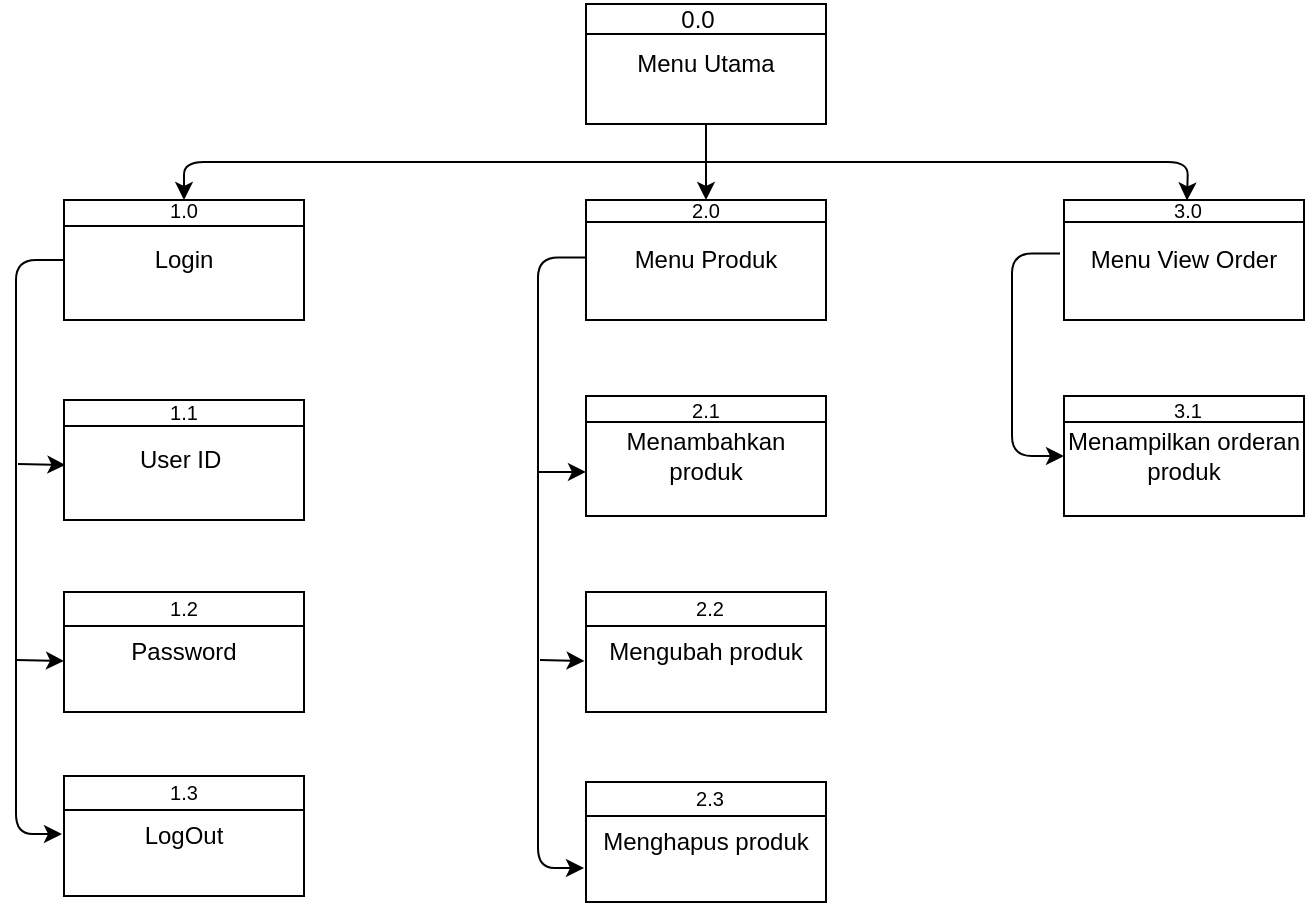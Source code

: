 <mxfile version="14.6.0" type="device"><diagram id="w2njlORormzJGB-eiD5O" name="Page-1"><mxGraphModel dx="602" dy="337" grid="0" gridSize="10" guides="1" tooltips="1" connect="1" arrows="1" fold="1" page="1" pageScale="1" pageWidth="827" pageHeight="1169" math="0" shadow="0"><root><mxCell id="0"/><mxCell id="1" parent="0"/><mxCell id="kupObUPnQ0lIVSHpYNjR-1" value="Menu Utama" style="rounded=0;whiteSpace=wrap;html=1;" vertex="1" parent="1"><mxGeometry x="358" y="96" width="120" height="60" as="geometry"/></mxCell><mxCell id="kupObUPnQ0lIVSHpYNjR-2" value="Login" style="rounded=0;whiteSpace=wrap;html=1;" vertex="1" parent="1"><mxGeometry x="97" y="194" width="120" height="60" as="geometry"/></mxCell><mxCell id="kupObUPnQ0lIVSHpYNjR-3" value="Menu Produk" style="rounded=0;whiteSpace=wrap;html=1;" vertex="1" parent="1"><mxGeometry x="358" y="194" width="120" height="60" as="geometry"/></mxCell><mxCell id="kupObUPnQ0lIVSHpYNjR-4" value="Menu View Order" style="rounded=0;whiteSpace=wrap;html=1;" vertex="1" parent="1"><mxGeometry x="597" y="194" width="120" height="60" as="geometry"/></mxCell><mxCell id="kupObUPnQ0lIVSHpYNjR-6" value="" style="endArrow=none;html=1;exitX=0;exitY=0.25;exitDx=0;exitDy=0;entryX=1;entryY=0.25;entryDx=0;entryDy=0;" edge="1" parent="1" source="kupObUPnQ0lIVSHpYNjR-1" target="kupObUPnQ0lIVSHpYNjR-1"><mxGeometry width="50" height="50" relative="1" as="geometry"><mxPoint x="368" y="260" as="sourcePoint"/><mxPoint x="418" y="210" as="targetPoint"/></mxGeometry></mxCell><mxCell id="kupObUPnQ0lIVSHpYNjR-11" value="" style="endArrow=classic;startArrow=classic;html=1;entryX=0.546;entryY=0.004;entryDx=0;entryDy=0;entryPerimeter=0;exitX=0.5;exitY=0;exitDx=0;exitDy=0;" edge="1" parent="1" source="kupObUPnQ0lIVSHpYNjR-2"><mxGeometry width="50" height="50" relative="1" as="geometry"><mxPoint x="162" y="175" as="sourcePoint"/><mxPoint x="658.52" y="194.24" as="targetPoint"/><Array as="points"><mxPoint x="157" y="175"/><mxPoint x="659" y="175"/></Array></mxGeometry></mxCell><mxCell id="kupObUPnQ0lIVSHpYNjR-12" value="" style="endArrow=classic;html=1;" edge="1" parent="1" source="kupObUPnQ0lIVSHpYNjR-1" target="kupObUPnQ0lIVSHpYNjR-3"><mxGeometry width="50" height="50" relative="1" as="geometry"><mxPoint x="367" y="323" as="sourcePoint"/><mxPoint x="359" y="186" as="targetPoint"/></mxGeometry></mxCell><mxCell id="kupObUPnQ0lIVSHpYNjR-14" value="0.0" style="text;html=1;strokeColor=none;fillColor=none;align=center;verticalAlign=middle;whiteSpace=wrap;rounded=0;" vertex="1" parent="1"><mxGeometry x="394" y="94" width="40" height="20" as="geometry"/></mxCell><mxCell id="kupObUPnQ0lIVSHpYNjR-15" value="" style="endArrow=none;html=1;exitX=0;exitY=0.25;exitDx=0;exitDy=0;entryX=1;entryY=0.25;entryDx=0;entryDy=0;" edge="1" parent="1"><mxGeometry width="50" height="50" relative="1" as="geometry"><mxPoint x="358" y="205.0" as="sourcePoint"/><mxPoint x="478" y="205.0" as="targetPoint"/></mxGeometry></mxCell><mxCell id="kupObUPnQ0lIVSHpYNjR-16" value="" style="endArrow=none;html=1;exitX=0;exitY=0.25;exitDx=0;exitDy=0;entryX=1;entryY=0.25;entryDx=0;entryDy=0;" edge="1" parent="1"><mxGeometry width="50" height="50" relative="1" as="geometry"><mxPoint x="97" y="207.0" as="sourcePoint"/><mxPoint x="217" y="207.0" as="targetPoint"/></mxGeometry></mxCell><mxCell id="kupObUPnQ0lIVSHpYNjR-18" value="" style="endArrow=none;html=1;exitX=0;exitY=0.25;exitDx=0;exitDy=0;entryX=1;entryY=0.25;entryDx=0;entryDy=0;" edge="1" parent="1"><mxGeometry width="50" height="50" relative="1" as="geometry"><mxPoint x="597" y="205" as="sourcePoint"/><mxPoint x="717" y="205" as="targetPoint"/></mxGeometry></mxCell><mxCell id="kupObUPnQ0lIVSHpYNjR-19" value="&lt;span style=&quot;font-size: 10px&quot;&gt;2.0&lt;/span&gt;" style="text;html=1;strokeColor=none;fillColor=none;align=center;verticalAlign=middle;whiteSpace=wrap;rounded=0;" vertex="1" parent="1"><mxGeometry x="398" y="189" width="40" height="20" as="geometry"/></mxCell><mxCell id="kupObUPnQ0lIVSHpYNjR-21" value="&lt;span style=&quot;font-size: 10px&quot;&gt;1.0&lt;/span&gt;" style="text;html=1;strokeColor=none;fillColor=none;align=center;verticalAlign=middle;whiteSpace=wrap;rounded=0;" vertex="1" parent="1"><mxGeometry x="137" y="189" width="40" height="20" as="geometry"/></mxCell><mxCell id="kupObUPnQ0lIVSHpYNjR-22" value="&lt;span style=&quot;font-size: 10px&quot;&gt;3.0&lt;/span&gt;" style="text;html=1;strokeColor=none;fillColor=none;align=center;verticalAlign=middle;whiteSpace=wrap;rounded=0;" vertex="1" parent="1"><mxGeometry x="639" y="189" width="40" height="20" as="geometry"/></mxCell><mxCell id="kupObUPnQ0lIVSHpYNjR-23" value="User ID&amp;nbsp;" style="rounded=0;whiteSpace=wrap;html=1;" vertex="1" parent="1"><mxGeometry x="97" y="294" width="120" height="60" as="geometry"/></mxCell><mxCell id="kupObUPnQ0lIVSHpYNjR-24" value="" style="endArrow=none;html=1;exitX=0;exitY=0.25;exitDx=0;exitDy=0;entryX=1;entryY=0.25;entryDx=0;entryDy=0;" edge="1" parent="1"><mxGeometry width="50" height="50" relative="1" as="geometry"><mxPoint x="97" y="307" as="sourcePoint"/><mxPoint x="217" y="307" as="targetPoint"/></mxGeometry></mxCell><mxCell id="kupObUPnQ0lIVSHpYNjR-25" value="Password" style="rounded=0;whiteSpace=wrap;html=1;" vertex="1" parent="1"><mxGeometry x="97" y="390" width="120" height="60" as="geometry"/></mxCell><mxCell id="kupObUPnQ0lIVSHpYNjR-26" value="" style="endArrow=none;html=1;exitX=0;exitY=0.25;exitDx=0;exitDy=0;entryX=1;entryY=0.25;entryDx=0;entryDy=0;" edge="1" parent="1"><mxGeometry width="50" height="50" relative="1" as="geometry"><mxPoint x="97" y="407" as="sourcePoint"/><mxPoint x="217" y="407" as="targetPoint"/></mxGeometry></mxCell><mxCell id="kupObUPnQ0lIVSHpYNjR-27" value="Menambahkan produk" style="rounded=0;whiteSpace=wrap;html=1;" vertex="1" parent="1"><mxGeometry x="358" y="292" width="120" height="60" as="geometry"/></mxCell><mxCell id="kupObUPnQ0lIVSHpYNjR-28" value="" style="endArrow=none;html=1;exitX=0;exitY=0.25;exitDx=0;exitDy=0;entryX=1;entryY=0.25;entryDx=0;entryDy=0;" edge="1" parent="1"><mxGeometry width="50" height="50" relative="1" as="geometry"><mxPoint x="358" y="305" as="sourcePoint"/><mxPoint x="478" y="305" as="targetPoint"/></mxGeometry></mxCell><mxCell id="kupObUPnQ0lIVSHpYNjR-29" value="Mengubah produk" style="rounded=0;whiteSpace=wrap;html=1;" vertex="1" parent="1"><mxGeometry x="358" y="390" width="120" height="60" as="geometry"/></mxCell><mxCell id="kupObUPnQ0lIVSHpYNjR-30" value="" style="endArrow=none;html=1;exitX=0;exitY=0.25;exitDx=0;exitDy=0;entryX=1;entryY=0.25;entryDx=0;entryDy=0;" edge="1" parent="1"><mxGeometry width="50" height="50" relative="1" as="geometry"><mxPoint x="358" y="407" as="sourcePoint"/><mxPoint x="478" y="407" as="targetPoint"/></mxGeometry></mxCell><mxCell id="kupObUPnQ0lIVSHpYNjR-31" value="Menampilkan orderan produk" style="rounded=0;whiteSpace=wrap;html=1;" vertex="1" parent="1"><mxGeometry x="597" y="292" width="120" height="60" as="geometry"/></mxCell><mxCell id="kupObUPnQ0lIVSHpYNjR-32" value="" style="endArrow=none;html=1;exitX=0;exitY=0.25;exitDx=0;exitDy=0;entryX=1;entryY=0.25;entryDx=0;entryDy=0;" edge="1" parent="1"><mxGeometry width="50" height="50" relative="1" as="geometry"><mxPoint x="597" y="305" as="sourcePoint"/><mxPoint x="717" y="305" as="targetPoint"/></mxGeometry></mxCell><mxCell id="kupObUPnQ0lIVSHpYNjR-35" value="&lt;span style=&quot;font-size: 10px&quot;&gt;1.1&lt;/span&gt;" style="text;html=1;strokeColor=none;fillColor=none;align=center;verticalAlign=middle;whiteSpace=wrap;rounded=0;" vertex="1" parent="1"><mxGeometry x="137" y="290" width="40" height="19" as="geometry"/></mxCell><mxCell id="kupObUPnQ0lIVSHpYNjR-37" value="&lt;span style=&quot;font-size: 10px&quot;&gt;1.2&lt;/span&gt;" style="text;html=1;strokeColor=none;fillColor=none;align=center;verticalAlign=middle;whiteSpace=wrap;rounded=0;" vertex="1" parent="1"><mxGeometry x="137" y="388" width="40" height="20" as="geometry"/></mxCell><mxCell id="kupObUPnQ0lIVSHpYNjR-38" value="&lt;span style=&quot;font-size: 10px&quot;&gt;2.1&lt;/span&gt;" style="text;html=1;strokeColor=none;fillColor=none;align=center;verticalAlign=middle;whiteSpace=wrap;rounded=0;" vertex="1" parent="1"><mxGeometry x="398" y="289" width="40" height="20" as="geometry"/></mxCell><mxCell id="kupObUPnQ0lIVSHpYNjR-39" value="&lt;span style=&quot;font-size: 10px&quot;&gt;2.2&lt;/span&gt;" style="text;html=1;strokeColor=none;fillColor=none;align=center;verticalAlign=middle;whiteSpace=wrap;rounded=0;" vertex="1" parent="1"><mxGeometry x="400" y="388" width="40" height="20" as="geometry"/></mxCell><mxCell id="kupObUPnQ0lIVSHpYNjR-40" value="&lt;span style=&quot;font-size: 10px&quot;&gt;3.1&lt;/span&gt;" style="text;html=1;strokeColor=none;fillColor=none;align=center;verticalAlign=middle;whiteSpace=wrap;rounded=0;" vertex="1" parent="1"><mxGeometry x="639" y="289" width="40" height="20" as="geometry"/></mxCell><mxCell id="kupObUPnQ0lIVSHpYNjR-42" value="Menghapus produk" style="rounded=0;whiteSpace=wrap;html=1;" vertex="1" parent="1"><mxGeometry x="358" y="485" width="120" height="60" as="geometry"/></mxCell><mxCell id="kupObUPnQ0lIVSHpYNjR-43" value="" style="endArrow=none;html=1;exitX=0;exitY=0.25;exitDx=0;exitDy=0;entryX=1;entryY=0.25;entryDx=0;entryDy=0;" edge="1" parent="1"><mxGeometry width="50" height="50" relative="1" as="geometry"><mxPoint x="358" y="502" as="sourcePoint"/><mxPoint x="478" y="502" as="targetPoint"/></mxGeometry></mxCell><mxCell id="kupObUPnQ0lIVSHpYNjR-44" value="&lt;span style=&quot;font-size: 10px&quot;&gt;2.3&lt;/span&gt;" style="text;html=1;strokeColor=none;fillColor=none;align=center;verticalAlign=middle;whiteSpace=wrap;rounded=0;" vertex="1" parent="1"><mxGeometry x="400" y="483" width="40" height="20" as="geometry"/></mxCell><mxCell id="kupObUPnQ0lIVSHpYNjR-45" value="" style="endArrow=classic;html=1;exitX=0;exitY=0.5;exitDx=0;exitDy=0;" edge="1" parent="1" source="kupObUPnQ0lIVSHpYNjR-2"><mxGeometry width="50" height="50" relative="1" as="geometry"><mxPoint x="412" y="395" as="sourcePoint"/><mxPoint x="96" y="511" as="targetPoint"/><Array as="points"><mxPoint x="73" y="224"/><mxPoint x="73" y="511"/></Array></mxGeometry></mxCell><mxCell id="kupObUPnQ0lIVSHpYNjR-46" value="" style="endArrow=classic;html=1;entryX=0.006;entryY=0.541;entryDx=0;entryDy=0;entryPerimeter=0;" edge="1" parent="1" target="kupObUPnQ0lIVSHpYNjR-23"><mxGeometry width="50" height="50" relative="1" as="geometry"><mxPoint x="74" y="326" as="sourcePoint"/><mxPoint x="462" y="345" as="targetPoint"/></mxGeometry></mxCell><mxCell id="kupObUPnQ0lIVSHpYNjR-47" value="" style="endArrow=classic;html=1;exitX=0;exitY=0.5;exitDx=0;exitDy=0;" edge="1" parent="1"><mxGeometry width="50" height="50" relative="1" as="geometry"><mxPoint x="358" y="222.76" as="sourcePoint"/><mxPoint x="357" y="528" as="targetPoint"/><Array as="points"><mxPoint x="334" y="222.76"/><mxPoint x="334" y="528"/></Array></mxGeometry></mxCell><mxCell id="kupObUPnQ0lIVSHpYNjR-48" value="" style="endArrow=classic;html=1;entryX=0;entryY=0.633;entryDx=0;entryDy=0;entryPerimeter=0;" edge="1" parent="1" target="kupObUPnQ0lIVSHpYNjR-27"><mxGeometry width="50" height="50" relative="1" as="geometry"><mxPoint x="334" y="330" as="sourcePoint"/><mxPoint x="276" y="339" as="targetPoint"/></mxGeometry></mxCell><mxCell id="kupObUPnQ0lIVSHpYNjR-49" value="" style="endArrow=classic;html=1;entryX=-0.006;entryY=0.575;entryDx=0;entryDy=0;entryPerimeter=0;" edge="1" parent="1" target="kupObUPnQ0lIVSHpYNjR-29"><mxGeometry width="50" height="50" relative="1" as="geometry"><mxPoint x="335" y="424" as="sourcePoint"/><mxPoint x="276" y="339" as="targetPoint"/></mxGeometry></mxCell><mxCell id="kupObUPnQ0lIVSHpYNjR-51" value="" style="endArrow=classic;html=1;exitX=0;exitY=0.5;exitDx=0;exitDy=0;entryX=0;entryY=0.5;entryDx=0;entryDy=0;" edge="1" parent="1" target="kupObUPnQ0lIVSHpYNjR-31"><mxGeometry width="50" height="50" relative="1" as="geometry"><mxPoint x="595" y="220.76" as="sourcePoint"/><mxPoint x="593.92" y="423.24" as="targetPoint"/><Array as="points"><mxPoint x="571" y="220.76"/><mxPoint x="571" y="322"/></Array></mxGeometry></mxCell><mxCell id="kupObUPnQ0lIVSHpYNjR-53" value="LogOut" style="rounded=0;whiteSpace=wrap;html=1;" vertex="1" parent="1"><mxGeometry x="97" y="482" width="120" height="60" as="geometry"/></mxCell><mxCell id="kupObUPnQ0lIVSHpYNjR-54" value="" style="endArrow=none;html=1;exitX=0;exitY=0.25;exitDx=0;exitDy=0;entryX=1;entryY=0.25;entryDx=0;entryDy=0;" edge="1" parent="1"><mxGeometry width="50" height="50" relative="1" as="geometry"><mxPoint x="97" y="499" as="sourcePoint"/><mxPoint x="217" y="499" as="targetPoint"/></mxGeometry></mxCell><mxCell id="kupObUPnQ0lIVSHpYNjR-55" value="&lt;span style=&quot;font-size: 10px&quot;&gt;1.3&lt;/span&gt;" style="text;html=1;strokeColor=none;fillColor=none;align=center;verticalAlign=middle;whiteSpace=wrap;rounded=0;" vertex="1" parent="1"><mxGeometry x="137" y="480" width="40" height="20" as="geometry"/></mxCell><mxCell id="kupObUPnQ0lIVSHpYNjR-56" value="" style="endArrow=classic;html=1;entryX=0.006;entryY=0.541;entryDx=0;entryDy=0;entryPerimeter=0;" edge="1" parent="1"><mxGeometry width="50" height="50" relative="1" as="geometry"><mxPoint x="73.28" y="424.0" as="sourcePoint"/><mxPoint x="97.0" y="424.46" as="targetPoint"/></mxGeometry></mxCell></root></mxGraphModel></diagram></mxfile>